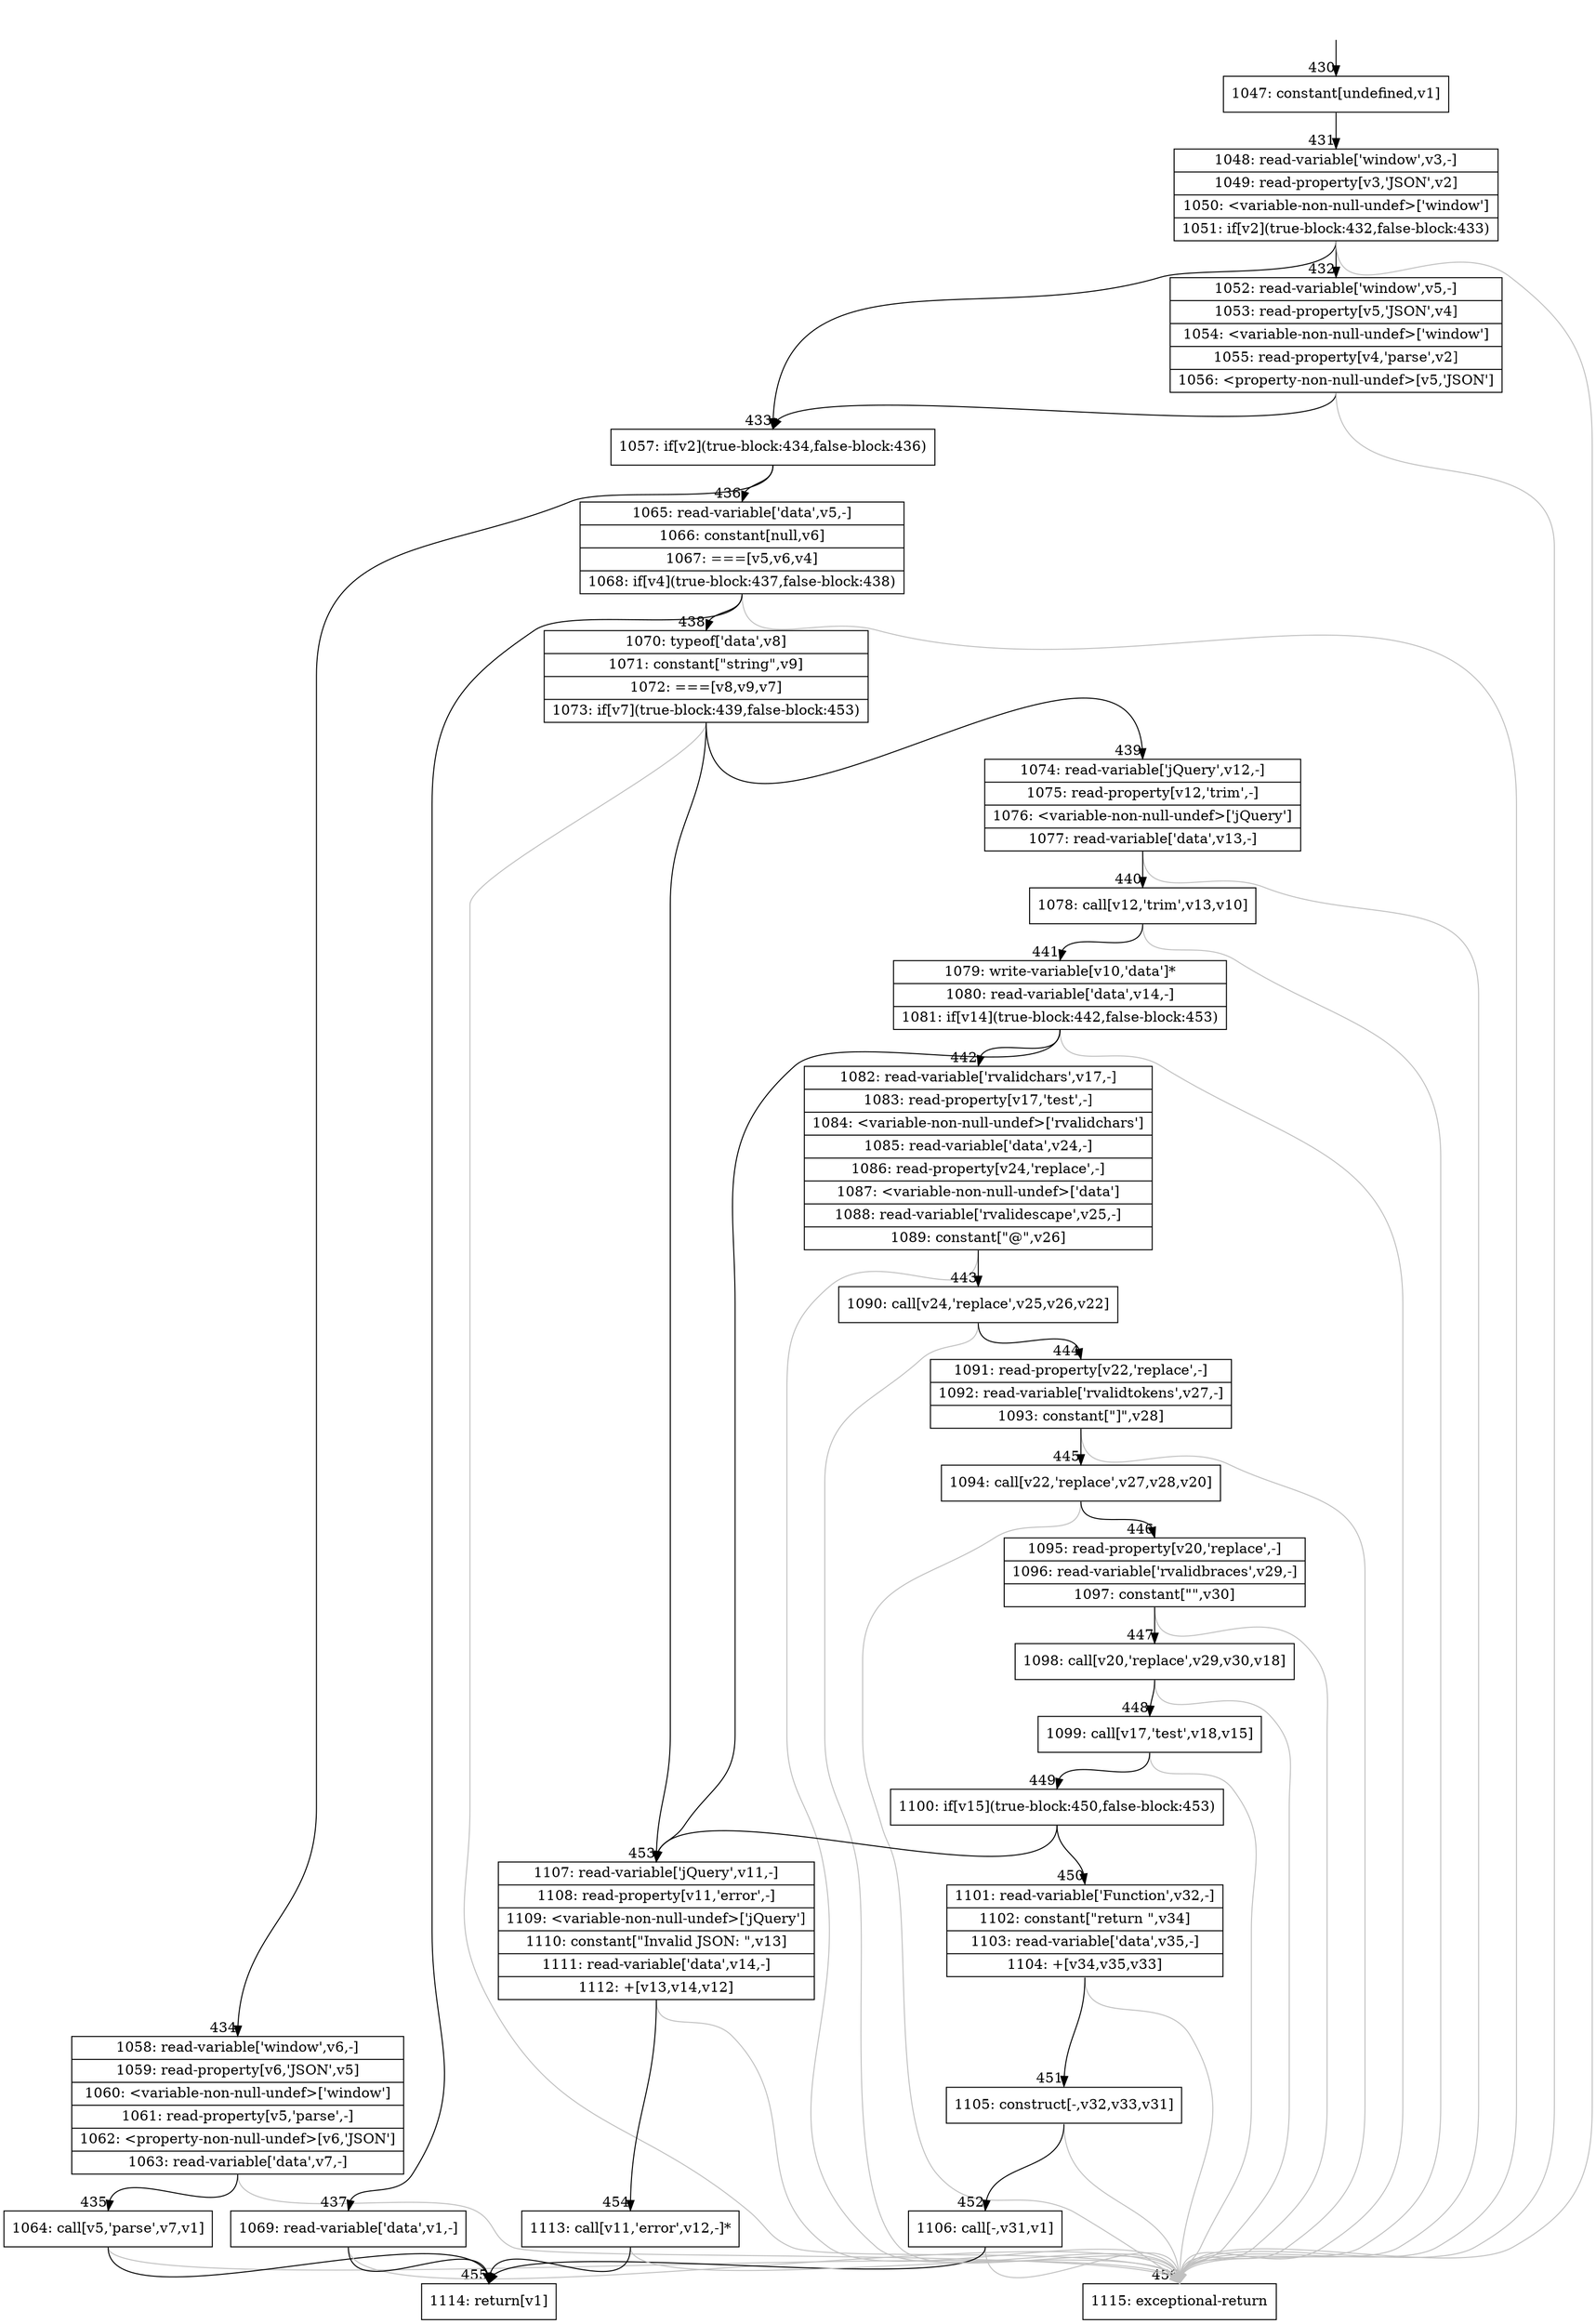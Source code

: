 digraph {
rankdir="TD"
BB_entry33[shape=none,label=""];
BB_entry33 -> BB430 [tailport=s, headport=n, headlabel="    430"]
BB430 [shape=record label="{1047: constant[undefined,v1]}" ] 
BB430 -> BB431 [tailport=s, headport=n, headlabel="      431"]
BB431 [shape=record label="{1048: read-variable['window',v3,-]|1049: read-property[v3,'JSON',v2]|1050: \<variable-non-null-undef\>['window']|1051: if[v2](true-block:432,false-block:433)}" ] 
BB431 -> BB433 [tailport=s, headport=n, headlabel="      433"]
BB431 -> BB432 [tailport=s, headport=n, headlabel="      432"]
BB431 -> BB456 [tailport=s, headport=n, color=gray, headlabel="      456"]
BB432 [shape=record label="{1052: read-variable['window',v5,-]|1053: read-property[v5,'JSON',v4]|1054: \<variable-non-null-undef\>['window']|1055: read-property[v4,'parse',v2]|1056: \<property-non-null-undef\>[v5,'JSON']}" ] 
BB432 -> BB433 [tailport=s, headport=n]
BB432 -> BB456 [tailport=s, headport=n, color=gray]
BB433 [shape=record label="{1057: if[v2](true-block:434,false-block:436)}" ] 
BB433 -> BB434 [tailport=s, headport=n, headlabel="      434"]
BB433 -> BB436 [tailport=s, headport=n, headlabel="      436"]
BB434 [shape=record label="{1058: read-variable['window',v6,-]|1059: read-property[v6,'JSON',v5]|1060: \<variable-non-null-undef\>['window']|1061: read-property[v5,'parse',-]|1062: \<property-non-null-undef\>[v6,'JSON']|1063: read-variable['data',v7,-]}" ] 
BB434 -> BB435 [tailport=s, headport=n, headlabel="      435"]
BB434 -> BB456 [tailport=s, headport=n, color=gray]
BB435 [shape=record label="{1064: call[v5,'parse',v7,v1]}" ] 
BB435 -> BB455 [tailport=s, headport=n, headlabel="      455"]
BB435 -> BB456 [tailport=s, headport=n, color=gray]
BB436 [shape=record label="{1065: read-variable['data',v5,-]|1066: constant[null,v6]|1067: ===[v5,v6,v4]|1068: if[v4](true-block:437,false-block:438)}" ] 
BB436 -> BB437 [tailport=s, headport=n, headlabel="      437"]
BB436 -> BB438 [tailport=s, headport=n, headlabel="      438"]
BB436 -> BB456 [tailport=s, headport=n, color=gray]
BB437 [shape=record label="{1069: read-variable['data',v1,-]}" ] 
BB437 -> BB455 [tailport=s, headport=n]
BB437 -> BB456 [tailport=s, headport=n, color=gray]
BB438 [shape=record label="{1070: typeof['data',v8]|1071: constant[\"string\",v9]|1072: ===[v8,v9,v7]|1073: if[v7](true-block:439,false-block:453)}" ] 
BB438 -> BB439 [tailport=s, headport=n, headlabel="      439"]
BB438 -> BB453 [tailport=s, headport=n, headlabel="      453"]
BB438 -> BB456 [tailport=s, headport=n, color=gray]
BB439 [shape=record label="{1074: read-variable['jQuery',v12,-]|1075: read-property[v12,'trim',-]|1076: \<variable-non-null-undef\>['jQuery']|1077: read-variable['data',v13,-]}" ] 
BB439 -> BB440 [tailport=s, headport=n, headlabel="      440"]
BB439 -> BB456 [tailport=s, headport=n, color=gray]
BB440 [shape=record label="{1078: call[v12,'trim',v13,v10]}" ] 
BB440 -> BB441 [tailport=s, headport=n, headlabel="      441"]
BB440 -> BB456 [tailport=s, headport=n, color=gray]
BB441 [shape=record label="{1079: write-variable[v10,'data']*|1080: read-variable['data',v14,-]|1081: if[v14](true-block:442,false-block:453)}" ] 
BB441 -> BB442 [tailport=s, headport=n, headlabel="      442"]
BB441 -> BB453 [tailport=s, headport=n]
BB441 -> BB456 [tailport=s, headport=n, color=gray]
BB442 [shape=record label="{1082: read-variable['rvalidchars',v17,-]|1083: read-property[v17,'test',-]|1084: \<variable-non-null-undef\>['rvalidchars']|1085: read-variable['data',v24,-]|1086: read-property[v24,'replace',-]|1087: \<variable-non-null-undef\>['data']|1088: read-variable['rvalidescape',v25,-]|1089: constant[\"@\",v26]}" ] 
BB442 -> BB443 [tailport=s, headport=n, headlabel="      443"]
BB442 -> BB456 [tailport=s, headport=n, color=gray]
BB443 [shape=record label="{1090: call[v24,'replace',v25,v26,v22]}" ] 
BB443 -> BB444 [tailport=s, headport=n, headlabel="      444"]
BB443 -> BB456 [tailport=s, headport=n, color=gray]
BB444 [shape=record label="{1091: read-property[v22,'replace',-]|1092: read-variable['rvalidtokens',v27,-]|1093: constant[\"]\",v28]}" ] 
BB444 -> BB445 [tailport=s, headport=n, headlabel="      445"]
BB444 -> BB456 [tailport=s, headport=n, color=gray]
BB445 [shape=record label="{1094: call[v22,'replace',v27,v28,v20]}" ] 
BB445 -> BB446 [tailport=s, headport=n, headlabel="      446"]
BB445 -> BB456 [tailport=s, headport=n, color=gray]
BB446 [shape=record label="{1095: read-property[v20,'replace',-]|1096: read-variable['rvalidbraces',v29,-]|1097: constant[\"\",v30]}" ] 
BB446 -> BB447 [tailport=s, headport=n, headlabel="      447"]
BB446 -> BB456 [tailport=s, headport=n, color=gray]
BB447 [shape=record label="{1098: call[v20,'replace',v29,v30,v18]}" ] 
BB447 -> BB448 [tailport=s, headport=n, headlabel="      448"]
BB447 -> BB456 [tailport=s, headport=n, color=gray]
BB448 [shape=record label="{1099: call[v17,'test',v18,v15]}" ] 
BB448 -> BB449 [tailport=s, headport=n, headlabel="      449"]
BB448 -> BB456 [tailport=s, headport=n, color=gray]
BB449 [shape=record label="{1100: if[v15](true-block:450,false-block:453)}" ] 
BB449 -> BB450 [tailport=s, headport=n, headlabel="      450"]
BB449 -> BB453 [tailport=s, headport=n]
BB450 [shape=record label="{1101: read-variable['Function',v32,-]|1102: constant[\"return \",v34]|1103: read-variable['data',v35,-]|1104: +[v34,v35,v33]}" ] 
BB450 -> BB451 [tailport=s, headport=n, headlabel="      451"]
BB450 -> BB456 [tailport=s, headport=n, color=gray]
BB451 [shape=record label="{1105: construct[-,v32,v33,v31]}" ] 
BB451 -> BB452 [tailport=s, headport=n, headlabel="      452"]
BB451 -> BB456 [tailport=s, headport=n, color=gray]
BB452 [shape=record label="{1106: call[-,v31,v1]}" ] 
BB452 -> BB455 [tailport=s, headport=n]
BB452 -> BB456 [tailport=s, headport=n, color=gray]
BB453 [shape=record label="{1107: read-variable['jQuery',v11,-]|1108: read-property[v11,'error',-]|1109: \<variable-non-null-undef\>['jQuery']|1110: constant[\"Invalid JSON: \",v13]|1111: read-variable['data',v14,-]|1112: +[v13,v14,v12]}" ] 
BB453 -> BB454 [tailport=s, headport=n, headlabel="      454"]
BB453 -> BB456 [tailport=s, headport=n, color=gray]
BB454 [shape=record label="{1113: call[v11,'error',v12,-]*}" ] 
BB454 -> BB455 [tailport=s, headport=n]
BB454 -> BB456 [tailport=s, headport=n, color=gray]
BB455 [shape=record label="{1114: return[v1]}" ] 
BB456 [shape=record label="{1115: exceptional-return}" ] 
}
